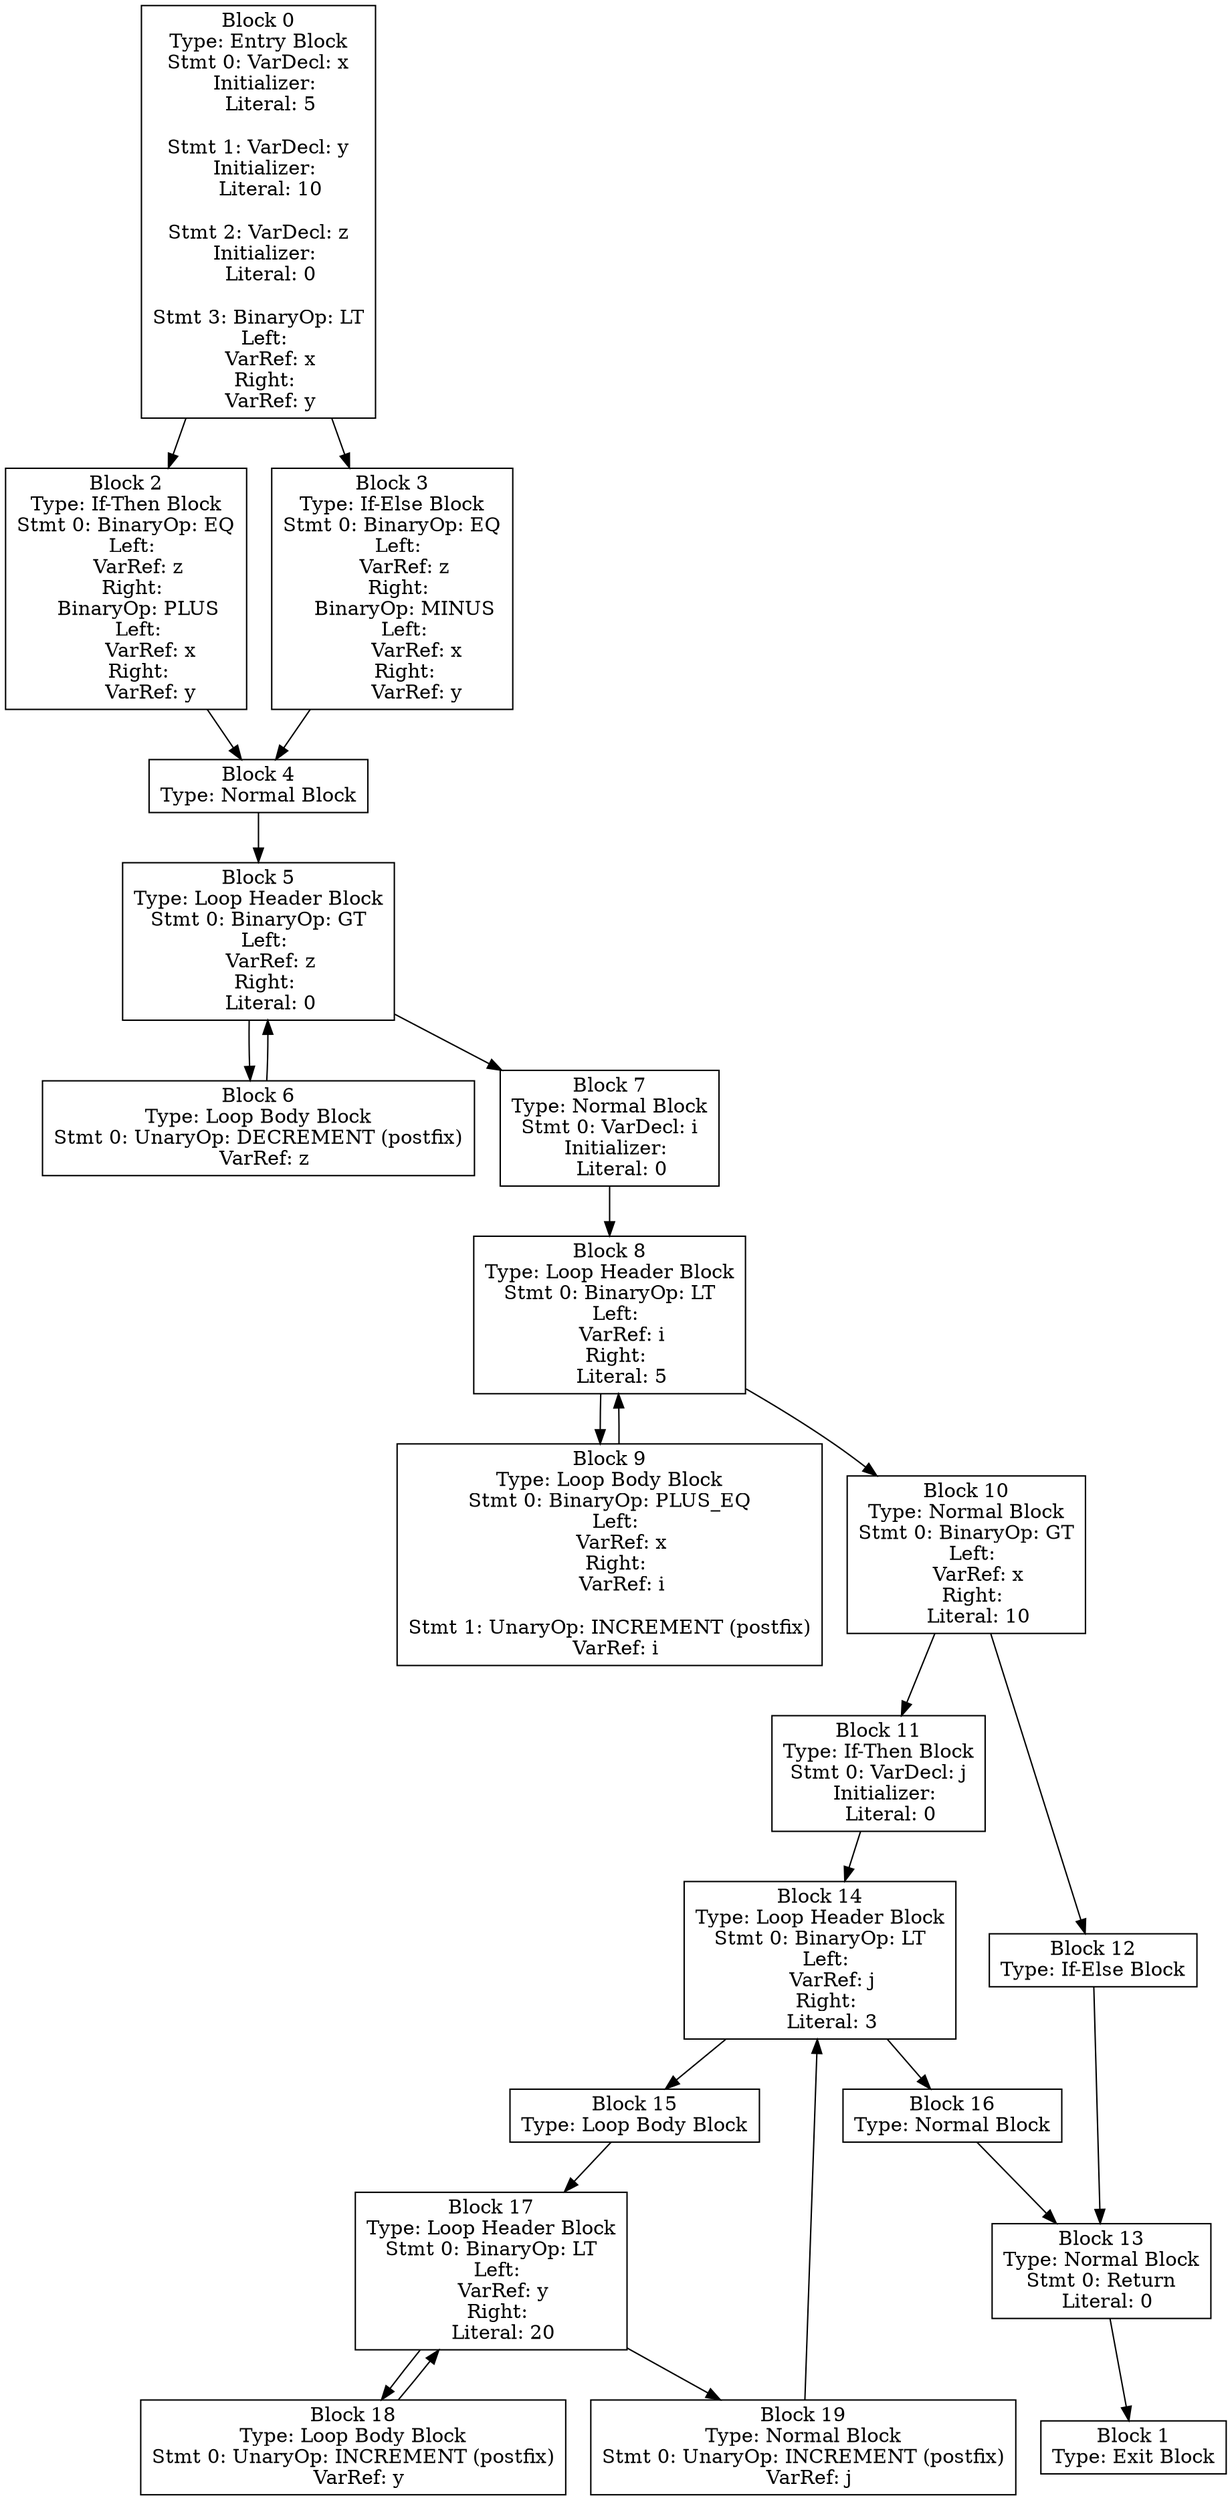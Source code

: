 digraph CFG {
  node [shape=box];
  Block0 [label="Block 0\nType: Entry Block\nStmt 0: VarDecl: x
  Initializer:
    Literal: 5
\nStmt 1: VarDecl: y
  Initializer:
    Literal: 10
\nStmt 2: VarDecl: z
  Initializer:
    Literal: 0
\nStmt 3: BinaryOp: LT
  Left:
    VarRef: x
  Right:
    VarRef: y
"];
  Block1 [label="Block 1\nType: Exit Block"];
  Block2 [label="Block 2\nType: If-Then Block\nStmt 0: BinaryOp: EQ
  Left:
    VarRef: z
  Right:
    BinaryOp: PLUS
    Left:
        VarRef: x
    Right:
        VarRef: y
"];
  Block3 [label="Block 3\nType: If-Else Block\nStmt 0: BinaryOp: EQ
  Left:
    VarRef: z
  Right:
    BinaryOp: MINUS
    Left:
        VarRef: x
    Right:
        VarRef: y
"];
  Block4 [label="Block 4\nType: Normal Block"];
  Block5 [label="Block 5\nType: Loop Header Block\nStmt 0: BinaryOp: GT
  Left:
    VarRef: z
  Right:
    Literal: 0
"];
  Block6 [label="Block 6\nType: Loop Body Block\nStmt 0: UnaryOp: DECREMENT (postfix)
  VarRef: z
"];
  Block7 [label="Block 7\nType: Normal Block\nStmt 0: VarDecl: i
  Initializer:
    Literal: 0
"];
  Block8 [label="Block 8\nType: Loop Header Block\nStmt 0: BinaryOp: LT
  Left:
    VarRef: i
  Right:
    Literal: 5
"];
  Block9 [label="Block 9\nType: Loop Body Block\nStmt 0: BinaryOp: PLUS_EQ
  Left:
    VarRef: x
  Right:
    VarRef: i
\nStmt 1: UnaryOp: INCREMENT (postfix)
  VarRef: i
"];
  Block10 [label="Block 10\nType: Normal Block\nStmt 0: BinaryOp: GT
  Left:
    VarRef: x
  Right:
    Literal: 10
"];
  Block11 [label="Block 11\nType: If-Then Block\nStmt 0: VarDecl: j
  Initializer:
    Literal: 0
"];
  Block12 [label="Block 12\nType: If-Else Block"];
  Block13 [label="Block 13\nType: Normal Block\nStmt 0: Return
  Literal: 0
"];
  Block14 [label="Block 14\nType: Loop Header Block\nStmt 0: BinaryOp: LT
  Left:
    VarRef: j
  Right:
    Literal: 3
"];
  Block15 [label="Block 15\nType: Loop Body Block"];
  Block16 [label="Block 16\nType: Normal Block"];
  Block17 [label="Block 17\nType: Loop Header Block\nStmt 0: BinaryOp: LT
  Left:
    VarRef: y
  Right:
    Literal: 20
"];
  Block18 [label="Block 18\nType: Loop Body Block\nStmt 0: UnaryOp: INCREMENT (postfix)
  VarRef: y
"];
  Block19 [label="Block 19\nType: Normal Block\nStmt 0: UnaryOp: INCREMENT (postfix)
  VarRef: j
"];
  Block0 -> Block2;
  Block0 -> Block3;
  Block2 -> Block4;
  Block3 -> Block4;
  Block4 -> Block5;
  Block5 -> Block6;
  Block5 -> Block7;
  Block6 -> Block5;
  Block7 -> Block8;
  Block8 -> Block9;
  Block8 -> Block10;
  Block9 -> Block8;
  Block10 -> Block11;
  Block10 -> Block12;
  Block11 -> Block14;
  Block12 -> Block13;
  Block13 -> Block1;
  Block14 -> Block15;
  Block14 -> Block16;
  Block15 -> Block17;
  Block16 -> Block13;
  Block17 -> Block18;
  Block17 -> Block19;
  Block18 -> Block17;
  Block19 -> Block14;
}
